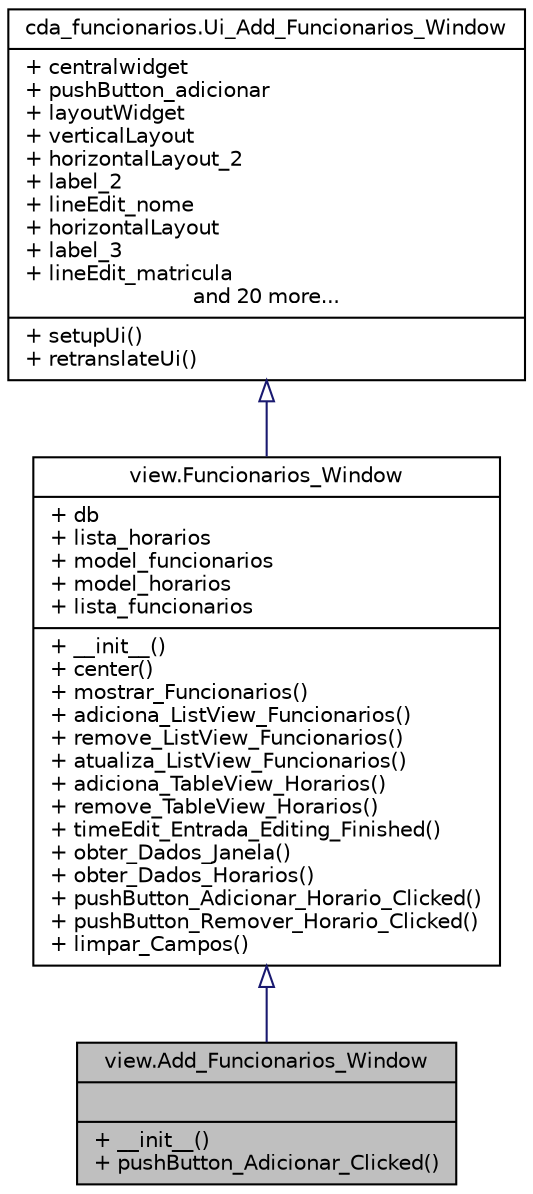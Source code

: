 digraph G
{
 // INTERACTIVE_SVG=YES
  bgcolor="transparent";
  edge [fontname="Helvetica",fontsize="10",labelfontname="Helvetica",labelfontsize="10"];
  node [fontname="Helvetica",fontsize="10",shape=record];
  Node1 [label="{view.Add_Funcionarios_Window\n||+ __init__()\l+ pushButton_Adicionar_Clicked()\l}",height=0.2,width=0.4,color="black", fillcolor="grey75", style="filled" fontcolor="black"];
  Node2 -> Node1 [dir="back",color="midnightblue",fontsize="10",style="solid",arrowtail="onormal",fontname="Helvetica"];
  Node2 [label="{view.Funcionarios_Window\n|+ db\l+ lista_horarios\l+ model_funcionarios\l+ model_horarios\l+ lista_funcionarios\l|+ __init__()\l+ center()\l+ mostrar_Funcionarios()\l+ adiciona_ListView_Funcionarios()\l+ remove_ListView_Funcionarios()\l+ atualiza_ListView_Funcionarios()\l+ adiciona_TableView_Horarios()\l+ remove_TableView_Horarios()\l+ timeEdit_Entrada_Editing_Finished()\l+ obter_Dados_Janela()\l+ obter_Dados_Horarios()\l+ pushButton_Adicionar_Horario_Clicked()\l+ pushButton_Remover_Horario_Clicked()\l+ limpar_Campos()\l}",height=0.2,width=0.4,color="black",URL="$classview_1_1_funcionarios___window.html",tooltip="Janela base para adicionar ou atualizar funcionarios."];
  Node3 -> Node2 [dir="back",color="midnightblue",fontsize="10",style="solid",arrowtail="onormal",fontname="Helvetica"];
  Node3 [label="{cda_funcionarios.Ui_Add_Funcionarios_Window\n|+ centralwidget\l+ pushButton_adicionar\l+ layoutWidget\l+ verticalLayout\l+ horizontalLayout_2\l+ label_2\l+ lineEdit_nome\l+ horizontalLayout\l+ label_3\l+ lineEdit_matricula\land 20 more...|+ setupUi()\l+ retranslateUi()\l}",height=0.2,width=0.4,color="black",URL="$classcda__funcionarios_1_1_ui___add___funcionarios___window.html"];
}
